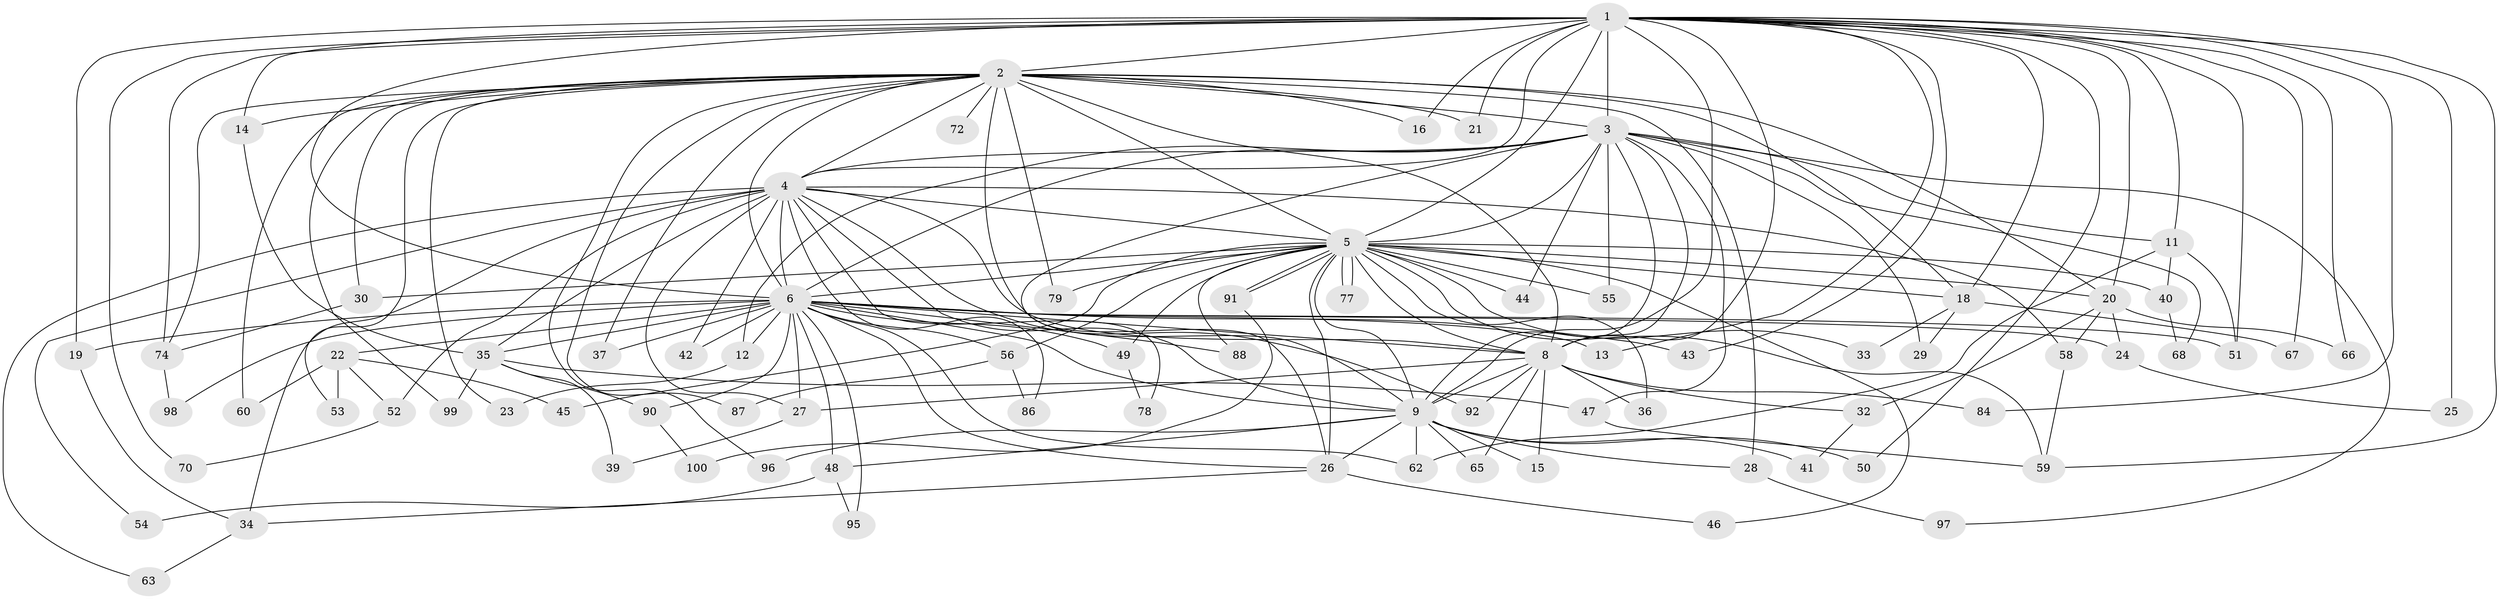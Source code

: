 // original degree distribution, {18: 0.04, 20: 0.01, 23: 0.01, 29: 0.01, 24: 0.01, 21: 0.01, 17: 0.01, 5: 0.02, 3: 0.18, 2: 0.59, 10: 0.01, 6: 0.03, 7: 0.02, 4: 0.05}
// Generated by graph-tools (version 1.1) at 2025/38/02/21/25 10:38:53]
// undirected, 79 vertices, 180 edges
graph export_dot {
graph [start="1"]
  node [color=gray90,style=filled];
  1 [super="+10"];
  2 [super="+7"];
  3 [super="+83"];
  4 [super="+31"];
  5 [super="+76"];
  6 [super="+17"];
  8 [super="+73"];
  9 [super="+61"];
  11;
  12;
  13;
  14;
  15;
  16;
  18 [super="+64"];
  19;
  20 [super="+69"];
  21;
  22;
  23;
  24;
  25;
  26 [super="+38"];
  27 [super="+80"];
  28;
  29;
  30;
  32;
  33;
  34 [super="+81"];
  35 [super="+75"];
  36;
  37;
  39;
  40;
  41;
  42;
  43;
  44;
  45;
  46;
  47;
  48;
  49;
  50;
  51 [super="+57"];
  52 [super="+94"];
  53;
  54;
  55;
  56 [super="+85"];
  58 [super="+71"];
  59 [super="+93"];
  60;
  62 [super="+89"];
  63;
  65;
  66;
  67;
  68;
  70;
  72;
  74 [super="+82"];
  77;
  78;
  79;
  84;
  86;
  87;
  88;
  90;
  91;
  92;
  95;
  96;
  97;
  98;
  99;
  100;
  1 -- 2 [weight=4];
  1 -- 3 [weight=2];
  1 -- 4 [weight=2];
  1 -- 5 [weight=2];
  1 -- 6 [weight=2];
  1 -- 8 [weight=2];
  1 -- 9 [weight=2];
  1 -- 11;
  1 -- 13;
  1 -- 14;
  1 -- 16;
  1 -- 50;
  1 -- 51;
  1 -- 67;
  1 -- 70;
  1 -- 66;
  1 -- 43;
  1 -- 18;
  1 -- 19;
  1 -- 20;
  1 -- 21;
  1 -- 84;
  1 -- 25;
  1 -- 74;
  1 -- 59;
  2 -- 3 [weight=3];
  2 -- 4 [weight=3];
  2 -- 5 [weight=2];
  2 -- 6 [weight=2];
  2 -- 8 [weight=2];
  2 -- 9 [weight=3];
  2 -- 23;
  2 -- 28;
  2 -- 30;
  2 -- 37;
  2 -- 53;
  2 -- 72 [weight=2];
  2 -- 87;
  2 -- 74;
  2 -- 14;
  2 -- 79;
  2 -- 16;
  2 -- 21;
  2 -- 96;
  2 -- 99;
  2 -- 60;
  2 -- 20;
  2 -- 18;
  3 -- 4;
  3 -- 5;
  3 -- 6;
  3 -- 8 [weight=2];
  3 -- 9;
  3 -- 11;
  3 -- 12;
  3 -- 29;
  3 -- 44;
  3 -- 47;
  3 -- 55;
  3 -- 68;
  3 -- 97;
  3 -- 26;
  4 -- 5;
  4 -- 6 [weight=2];
  4 -- 8;
  4 -- 9;
  4 -- 27;
  4 -- 34;
  4 -- 35;
  4 -- 42;
  4 -- 52 [weight=2];
  4 -- 54;
  4 -- 58;
  4 -- 63;
  4 -- 78;
  4 -- 86;
  4 -- 92;
  5 -- 6;
  5 -- 8;
  5 -- 9;
  5 -- 18;
  5 -- 20;
  5 -- 30;
  5 -- 33;
  5 -- 36;
  5 -- 40;
  5 -- 44;
  5 -- 45;
  5 -- 46;
  5 -- 49;
  5 -- 55;
  5 -- 56;
  5 -- 59;
  5 -- 77;
  5 -- 77;
  5 -- 79;
  5 -- 88;
  5 -- 91;
  5 -- 91;
  5 -- 26;
  6 -- 8;
  6 -- 9;
  6 -- 12;
  6 -- 13;
  6 -- 19;
  6 -- 22 [weight=2];
  6 -- 24;
  6 -- 26;
  6 -- 35;
  6 -- 37;
  6 -- 48;
  6 -- 56 [weight=2];
  6 -- 88;
  6 -- 90;
  6 -- 51;
  6 -- 98;
  6 -- 42;
  6 -- 43;
  6 -- 49;
  6 -- 27;
  6 -- 62;
  6 -- 95;
  8 -- 9;
  8 -- 15;
  8 -- 32;
  8 -- 36;
  8 -- 65;
  8 -- 84;
  8 -- 92;
  8 -- 27;
  9 -- 15;
  9 -- 26;
  9 -- 28;
  9 -- 41;
  9 -- 48;
  9 -- 50;
  9 -- 65;
  9 -- 96;
  9 -- 62;
  11 -- 40;
  11 -- 51;
  11 -- 62;
  12 -- 23;
  14 -- 35;
  18 -- 29;
  18 -- 33;
  18 -- 67;
  19 -- 34;
  20 -- 24;
  20 -- 32;
  20 -- 58;
  20 -- 66;
  22 -- 45;
  22 -- 52;
  22 -- 53;
  22 -- 60;
  24 -- 25;
  26 -- 34;
  26 -- 46;
  27 -- 39;
  28 -- 97;
  30 -- 74;
  32 -- 41;
  34 -- 63;
  35 -- 39;
  35 -- 47;
  35 -- 90;
  35 -- 99;
  40 -- 68;
  47 -- 59;
  48 -- 54;
  48 -- 95;
  49 -- 78;
  52 -- 70;
  56 -- 86;
  56 -- 87;
  58 -- 59;
  74 -- 98;
  90 -- 100;
  91 -- 100;
}
